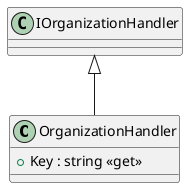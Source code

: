 @startuml
class OrganizationHandler {
    + Key : string <<get>>
}
IOrganizationHandler <|-- OrganizationHandler
@enduml
